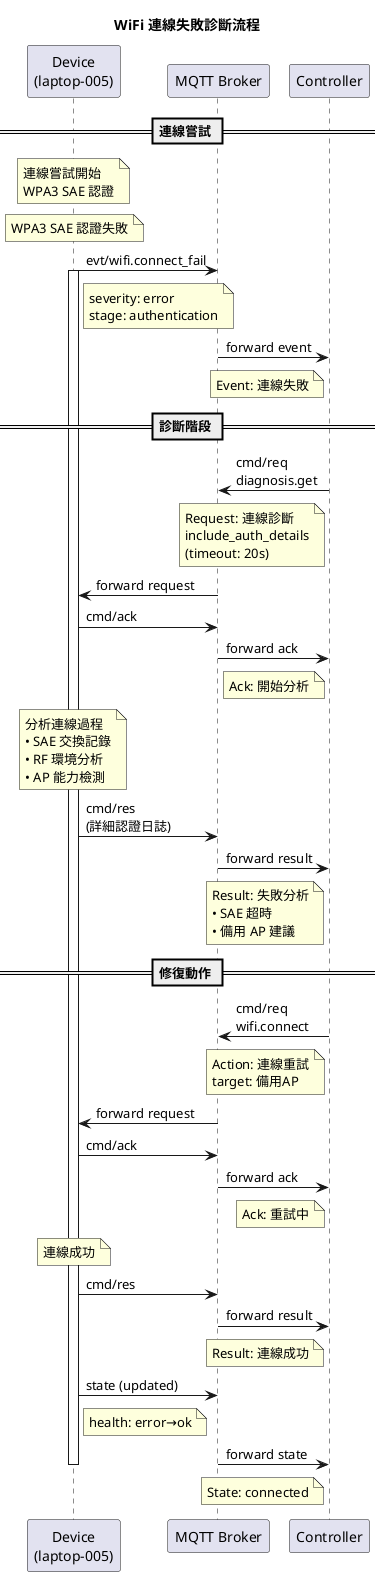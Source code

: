 @startuml
title WiFi 連線失敗診斷流程

participant "Device\n(laptop-005)" as D
participant "MQTT Broker" as B
participant "Controller" as C

== 連線嘗試 ==
note over D: 連線嘗試開始\nWPA3 SAE 認證

note over D: WPA3 SAE 認證失敗

D -> B: evt/wifi.connect_fail
activate D
note right of D: severity: error\nstage: authentication
B -> C: forward event
note left of C: Event: 連線失敗

== 診斷階段 ==
C -> B: cmd/req\ndiagnosis.get
note left of C: Request: 連線診斷\ninclude_auth_details\n(timeout: 20s)
B -> D: forward request

D -> B: cmd/ack
B -> C: forward ack
note left of C: Ack: 開始分析

note over D: 分析連線過程\n• SAE 交換記錄\n• RF 環境分析\n• AP 能力檢測

D -> B: cmd/res\n(詳細認證日誌)
B -> C: forward result
note left of C: Result: 失敗分析\n• SAE 超時\n• 備用 AP 建議

== 修復動作 ==
C -> B: cmd/req\nwifi.connect
note left of C: Action: 連線重試\ntarget: 備用AP
B -> D: forward request

D -> B: cmd/ack
B -> C: forward ack
note left of C: Ack: 重試中

note over D: 連線成功

D -> B: cmd/res
B -> C: forward result
note left of C: Result: 連線成功

D -> B: state (updated)
note right of D: health: error→ok
B -> C: forward state
note left of C: State: connected

deactivate D
@enduml